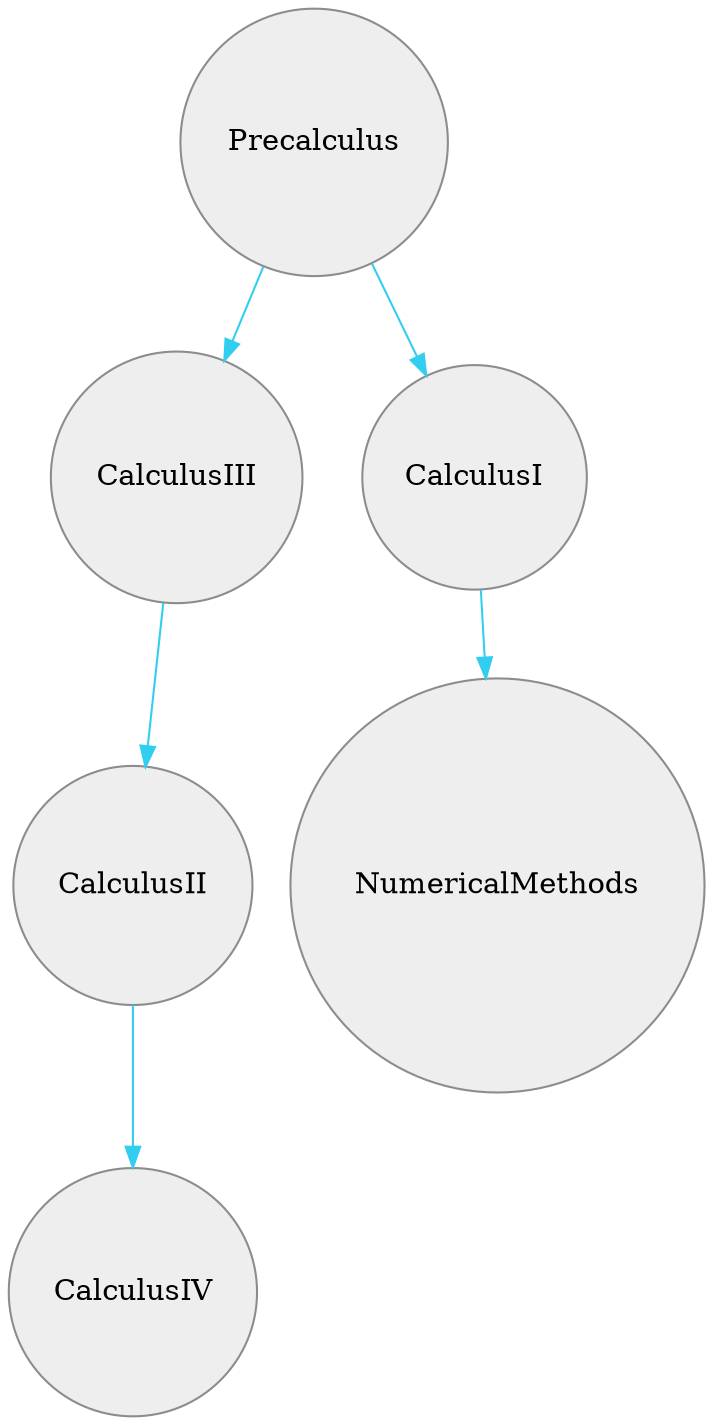digraph G {
node [shape=circle];
node [style=filled];
node [fillcolor="#EEEEEE"];
node [color="#8C8C8C"];
edge [color="#31CEF0"];
Precalculus -> CalculusIII -> CalculusII -> CalculusIV


Precalculus -> CalculusI -> NumericalMethods


}